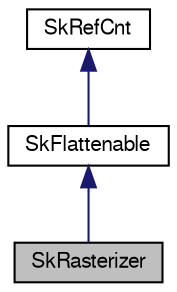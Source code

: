digraph G
{
  edge [fontname="FreeSans",fontsize="10",labelfontname="FreeSans",labelfontsize="10"];
  node [fontname="FreeSans",fontsize="10",shape=record];
  Node1 [label="SkRasterizer",height=0.2,width=0.4,color="black", fillcolor="grey75", style="filled" fontcolor="black"];
  Node2 -> Node1 [dir=back,color="midnightblue",fontsize="10",style="solid",fontname="FreeSans"];
  Node2 [label="SkFlattenable",height=0.2,width=0.4,color="black", fillcolor="white", style="filled",URL="$class_sk_flattenable.html"];
  Node3 -> Node2 [dir=back,color="midnightblue",fontsize="10",style="solid",fontname="FreeSans"];
  Node3 [label="SkRefCnt",height=0.2,width=0.4,color="black", fillcolor="white", style="filled",URL="$class_sk_ref_cnt.html"];
}
